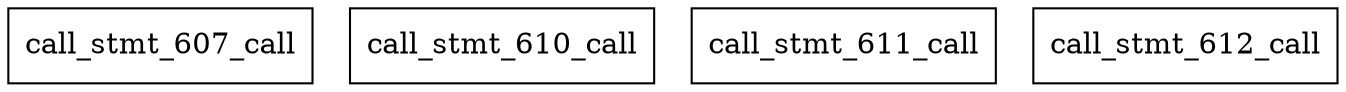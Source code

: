 digraph data_path {
  call_stmt_607_call [shape=rectangle];
  call_stmt_610_call [shape=rectangle];
  call_stmt_611_call [shape=rectangle];
  call_stmt_612_call [shape=rectangle];
}
